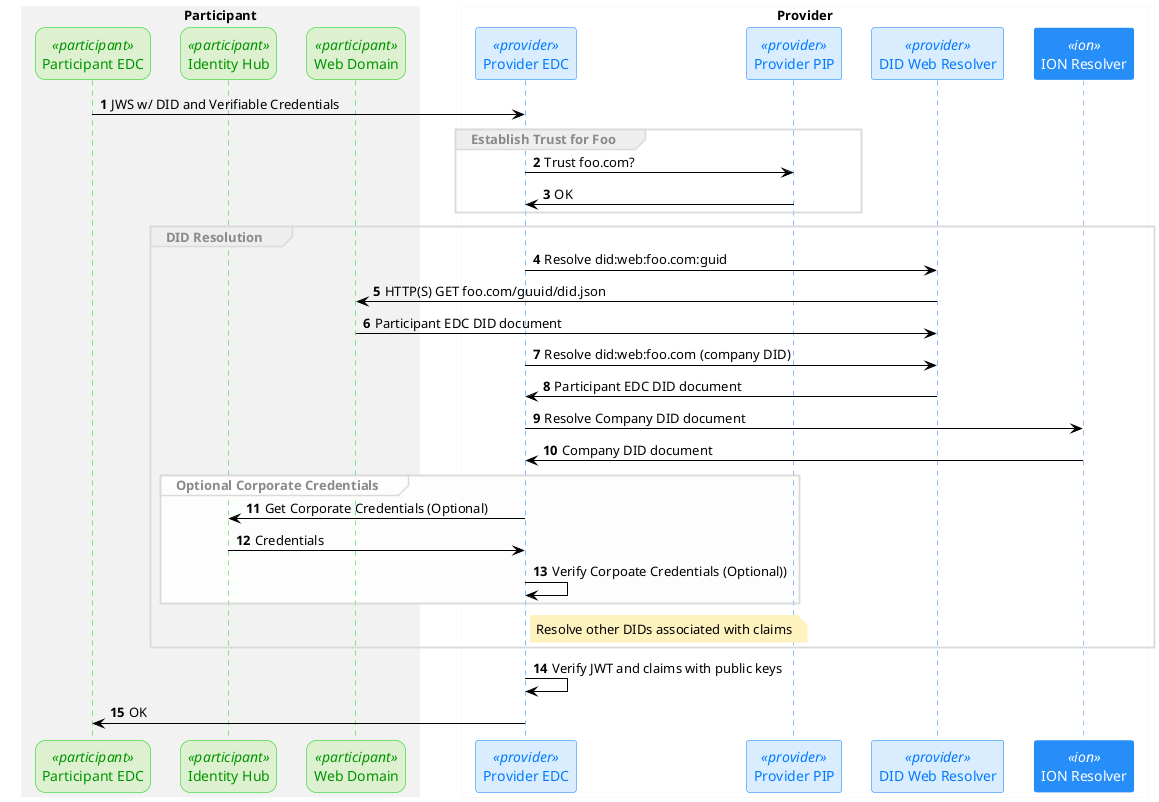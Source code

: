 @startuml

<style>
    sequenceDiagram {
     .participant {
      FontColor 009400
      roundcorner 20
'      LineColor #52A0DC
      BackgroundColor #DDF1D0
      LineColor #00D200
     }
     .provider {
      FontColor #027AFF
      BackgroundColor #d9edff
      LineColor #027AFF
     }
     .ion {
      FontColor #FFFFFF
      BackgroundColor #278EF9
      LineColor #278EF9
     }
     .gaiax {
      FontColor #000000
      BackgroundColor #F2F2F2
      LineColor #000000
     }
     .note {
      FontColor #000000
      BackgroundColor #FFF3B8
      LineColor #FFF347
     }


    }
}
</style>

skinparam sequence {
ArrowColor Black
LifeLineBorderColor 000000
LifeLineBackgroundColor #A9DCDF

skinparam AgentBackgroundColor White
skinparam AgentBorderColor SkyBlue
}

skinparam SequenceGroupBorderColor #DADADA
skinparam SequenceGroupHeaderFontColor #898A89
skinparam BoxPadding 20
skinparam ParticipantPadding 10

skinparam AgentBackgroundColor White
skinparam AgentBorderColor SkyBlue
skinparam noteBorderColor FEF3BF
skinparam SequenceBoxBorderColor F2F2F2
skinparam shadowing false

autonumber

box "Participant" #F2F2F2
participant ParticipantEDC as "Participant EDC" <<participant>>
participant ParticipantHub as "Identity Hub" <<participant>>
participant ParticipantDomain as "Web Domain" <<participant>>
end box

box "Provider" #FFFFFF
participant ProviderEDC as "Provider EDC" <<provider>>
participant ProviderPIP as "Provider PIP" <<provider>>
participant DIDResolver as "DID Web Resolver" <<provider>>
participant IONResolver as "ION Resolver" <<ion>>
end box



'box "GAIA-X" #FDFDFD
'participant GaiaXRegistry as "GAIA-X Registry" <<gaiax>>
'end box

ParticipantEDC -> ProviderEDC : JWS w/ DID and Verifiable Credentials

group Establish Trust for Foo
ProviderEDC -> ProviderPIP: Trust foo.com?
ProviderPIP -> ProviderEDC: OK
end

group DID Resolution
ProviderEDC -> DIDResolver: Resolve did:web:foo.com:guid
DIDResolver ->  ParticipantDomain: HTTP(S) GET foo.com/guuid/did.json
ParticipantDomain -> DIDResolver: Participant EDC DID document
ProviderEDC -> DIDResolver: Resolve did:web:foo.com (company DID)
DIDResolver -> ProviderEDC: Participant EDC DID document
ProviderEDC -> IONResolver: Resolve Company DID document
IONResolver -> ProviderEDC: Company DID document

group#FDFDFD #FDFDFD Optional Corporate Credentials
ProviderEDC ->  ParticipantHub: Get Corporate Credentials (Optional)
ParticipantHub ->  ProviderEDC: Credentials
ProviderEDC->ProviderEDC: Verify Corpoate Credentials (Optional))
end

note right of ProviderEDC #FEF3BF
 Resolve other DIDs associated with claims
end note
end

ProviderEDC -> ProviderEDC: Verify JWT and claims with public keys

ProviderEDC->  ParticipantEDC: OK
@enduml
